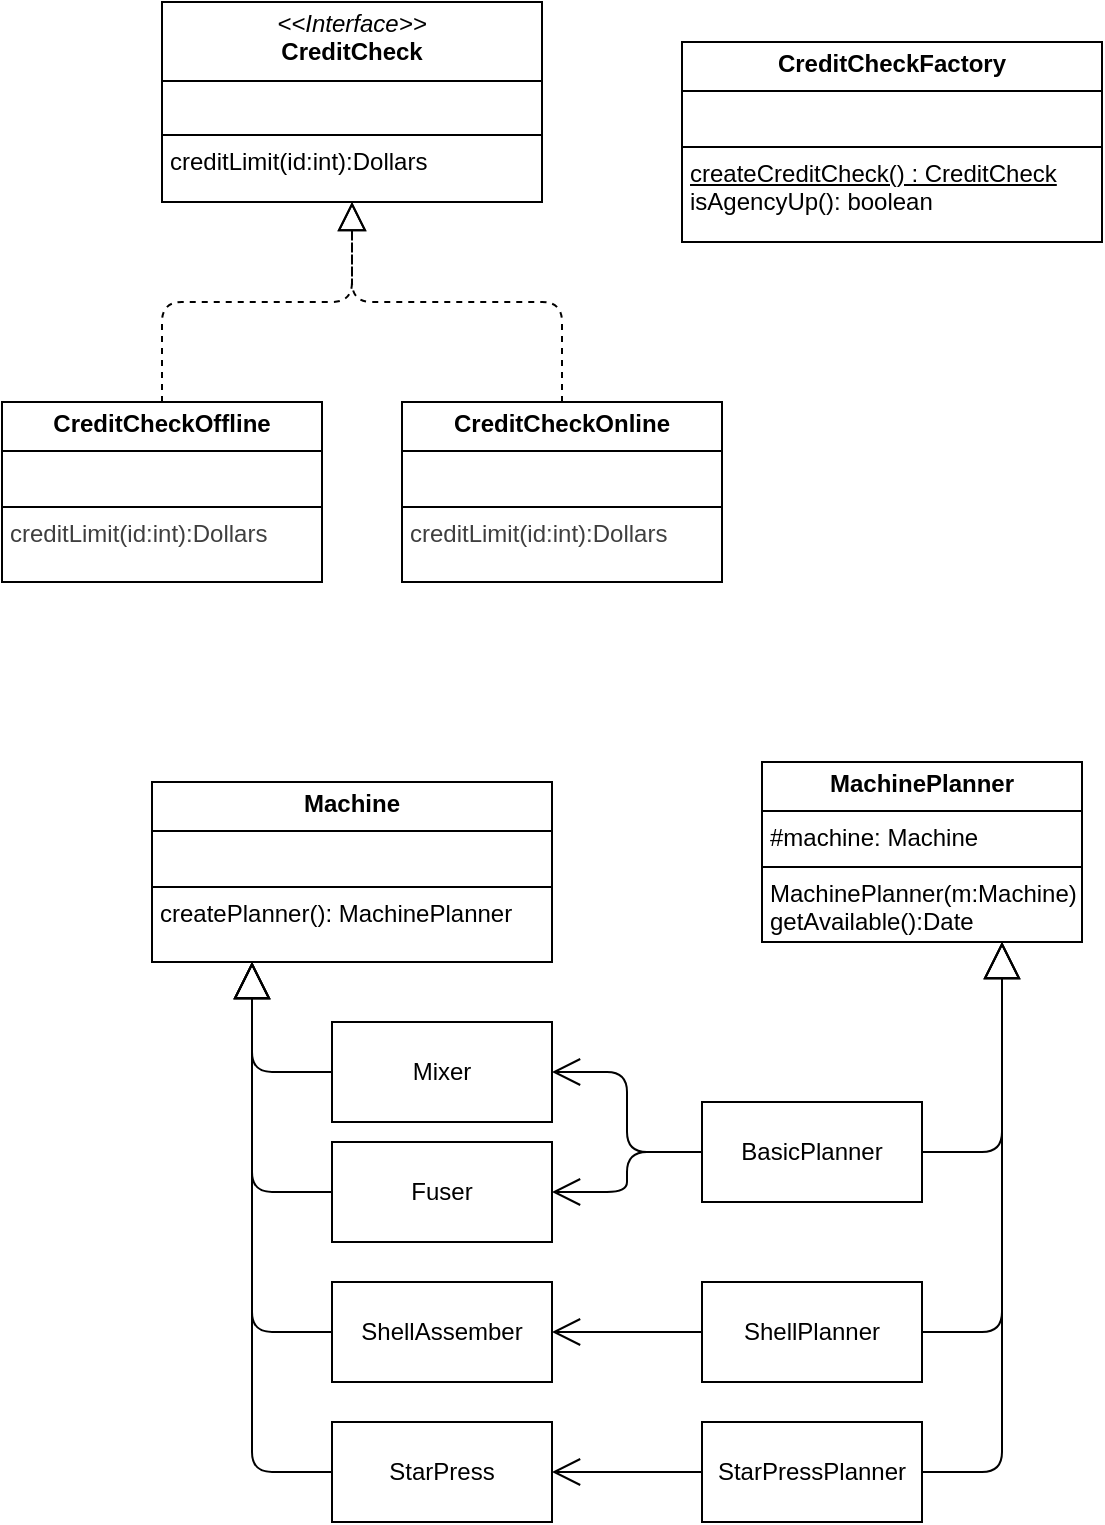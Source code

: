 <mxfile>
    <diagram id="4_o-ydI5CR8jNkPa3XcY" name="Page-1">
        <mxGraphModel dx="772" dy="307" grid="1" gridSize="10" guides="1" tooltips="1" connect="1" arrows="1" fold="1" page="1" pageScale="1" pageWidth="850" pageHeight="1100" math="0" shadow="0">
            <root>
                <mxCell id="0"/>
                <mxCell id="1" parent="0"/>
                <mxCell id="2" value="&lt;p style=&quot;margin:0px;margin-top:4px;text-align:center;&quot;&gt;&lt;i&gt;&amp;lt;&amp;lt;Interface&amp;gt;&amp;gt;&lt;/i&gt;&lt;br&gt;&lt;span style=&quot;font-size: 12px;&quot;&gt;&lt;b&gt;CreditCheck&lt;/b&gt;&lt;/span&gt;&lt;/p&gt;&lt;hr size=&quot;1&quot; style=&quot;border-style:solid;&quot;&gt;&lt;p style=&quot;margin:0px;margin-left:4px;&quot;&gt;&lt;br&gt;&lt;/p&gt;&lt;hr size=&quot;1&quot; style=&quot;border-style:solid;&quot;&gt;&lt;p style=&quot;margin:0px;margin-left:4px;&quot;&gt;creditLimit(id:int):Dollars&lt;/p&gt;" style="verticalAlign=top;align=left;overflow=fill;html=1;whiteSpace=wrap;" vertex="1" parent="1">
                    <mxGeometry x="260" y="50" width="190" height="100" as="geometry"/>
                </mxCell>
                <mxCell id="3" value="&lt;p style=&quot;margin:0px;margin-top:4px;text-align:center;&quot;&gt;&lt;span style=&quot;font-size: 12px;&quot;&gt;&lt;b&gt;CreditCheckOffline&lt;/b&gt;&lt;/span&gt;&lt;/p&gt;&lt;hr size=&quot;1&quot; style=&quot;border-style:solid;&quot;&gt;&lt;p style=&quot;margin:0px;margin-left:4px;&quot;&gt;&lt;br&gt;&lt;/p&gt;&lt;hr size=&quot;1&quot; style=&quot;border-style:solid;&quot;&gt;&lt;p style=&quot;margin:0px;margin-left:4px;&quot;&gt;&lt;span style=&quot;color: rgb(63, 63, 63);&quot;&gt;creditLimit(id:int):Dollars&lt;/span&gt;&lt;/p&gt;" style="verticalAlign=top;align=left;overflow=fill;html=1;whiteSpace=wrap;" vertex="1" parent="1">
                    <mxGeometry x="180" y="250" width="160" height="90" as="geometry"/>
                </mxCell>
                <mxCell id="4" value="" style="endArrow=block;dashed=1;endFill=0;endSize=12;html=1;entryX=0.5;entryY=1;entryDx=0;entryDy=0;exitX=0.5;exitY=0;exitDx=0;exitDy=0;edgeStyle=orthogonalEdgeStyle;" edge="1" parent="1" source="3" target="2">
                    <mxGeometry width="160" relative="1" as="geometry">
                        <mxPoint x="180" y="230" as="sourcePoint"/>
                        <mxPoint x="340" y="230" as="targetPoint"/>
                    </mxGeometry>
                </mxCell>
                <mxCell id="5" value="&lt;p style=&quot;margin:0px;margin-top:4px;text-align:center;&quot;&gt;&lt;span style=&quot;font-size: 12px;&quot;&gt;&lt;b&gt;CreditCheckOnline&lt;/b&gt;&lt;/span&gt;&lt;/p&gt;&lt;hr size=&quot;1&quot; style=&quot;border-style:solid;&quot;&gt;&lt;p style=&quot;margin:0px;margin-left:4px;&quot;&gt;&lt;br&gt;&lt;/p&gt;&lt;hr size=&quot;1&quot; style=&quot;border-style:solid;&quot;&gt;&lt;p style=&quot;margin:0px;margin-left:4px;&quot;&gt;&lt;span style=&quot;color: rgb(63, 63, 63);&quot;&gt;creditLimit(id:int):Dollars&lt;/span&gt;&lt;/p&gt;" style="verticalAlign=top;align=left;overflow=fill;html=1;whiteSpace=wrap;" vertex="1" parent="1">
                    <mxGeometry x="380" y="250" width="160" height="90" as="geometry"/>
                </mxCell>
                <mxCell id="6" value="" style="endArrow=block;dashed=1;endFill=0;endSize=12;html=1;exitX=0.5;exitY=0;exitDx=0;exitDy=0;entryX=0.5;entryY=1;entryDx=0;entryDy=0;edgeStyle=orthogonalEdgeStyle;" edge="1" parent="1" source="5" target="2">
                    <mxGeometry width="160" relative="1" as="geometry">
                        <mxPoint x="270" y="260" as="sourcePoint"/>
                        <mxPoint x="300" y="160" as="targetPoint"/>
                    </mxGeometry>
                </mxCell>
                <mxCell id="7" value="&lt;p style=&quot;margin:0px;margin-top:4px;text-align:center;&quot;&gt;&lt;span style=&quot;font-size: 12px;&quot;&gt;&lt;b&gt;CreditCheckFactory&lt;/b&gt;&lt;/span&gt;&lt;/p&gt;&lt;hr size=&quot;1&quot; style=&quot;border-style:solid;&quot;&gt;&lt;p style=&quot;margin:0px;margin-left:4px;&quot;&gt;&lt;u&gt;&lt;br&gt;&lt;/u&gt;&lt;/p&gt;&lt;hr size=&quot;1&quot; style=&quot;border-style:solid;&quot;&gt;&lt;p style=&quot;margin:0px;margin-left:4px;&quot;&gt;&lt;u&gt;createCreditCheck() :&amp;nbsp;CreditCheck&lt;/u&gt;&lt;/p&gt;&lt;p style=&quot;margin:0px;margin-left:4px;&quot;&gt;isAgencyUp(): boolean&lt;/p&gt;" style="verticalAlign=top;align=left;overflow=fill;html=1;whiteSpace=wrap;" vertex="1" parent="1">
                    <mxGeometry x="520" y="70" width="210" height="100" as="geometry"/>
                </mxCell>
                <mxCell id="8" value="&lt;p style=&quot;margin:0px;margin-top:4px;text-align:center;&quot;&gt;&lt;b&gt;Machine&lt;/b&gt;&lt;/p&gt;&lt;hr size=&quot;1&quot; style=&quot;border-style:solid;&quot;&gt;&lt;p style=&quot;margin:0px;margin-left:4px;&quot;&gt;&lt;br&gt;&lt;/p&gt;&lt;hr size=&quot;1&quot; style=&quot;border-style:solid;&quot;&gt;&lt;p style=&quot;margin:0px;margin-left:4px;&quot;&gt;createPlanner(): MachinePlanner&amp;nbsp;&lt;/p&gt;" style="verticalAlign=top;align=left;overflow=fill;html=1;whiteSpace=wrap;" vertex="1" parent="1">
                    <mxGeometry x="255" y="440" width="200" height="90" as="geometry"/>
                </mxCell>
                <mxCell id="9" value="Mixer" style="html=1;whiteSpace=wrap;" vertex="1" parent="1">
                    <mxGeometry x="345" y="560" width="110" height="50" as="geometry"/>
                </mxCell>
                <mxCell id="10" value="Fuser" style="html=1;whiteSpace=wrap;" vertex="1" parent="1">
                    <mxGeometry x="345" y="620" width="110" height="50" as="geometry"/>
                </mxCell>
                <mxCell id="11" value="ShellAssember" style="html=1;whiteSpace=wrap;" vertex="1" parent="1">
                    <mxGeometry x="345" y="690" width="110" height="50" as="geometry"/>
                </mxCell>
                <mxCell id="12" value="&lt;span style=&quot;color: rgb(0, 0, 0);&quot;&gt;StarPress&lt;/span&gt;" style="html=1;whiteSpace=wrap;" vertex="1" parent="1">
                    <mxGeometry x="345" y="760" width="110" height="50" as="geometry"/>
                </mxCell>
                <mxCell id="13" value="" style="endArrow=block;endSize=16;endFill=0;html=1;entryX=0.25;entryY=1;entryDx=0;entryDy=0;exitX=0;exitY=0.5;exitDx=0;exitDy=0;edgeStyle=orthogonalEdgeStyle;" edge="1" parent="1" source="9" target="8">
                    <mxGeometry width="160" relative="1" as="geometry">
                        <mxPoint x="350" y="590" as="sourcePoint"/>
                        <mxPoint x="590" y="710" as="targetPoint"/>
                    </mxGeometry>
                </mxCell>
                <mxCell id="14" value="" style="endArrow=block;endSize=16;endFill=0;html=1;entryX=0.25;entryY=1;entryDx=0;entryDy=0;exitX=0;exitY=0.5;exitDx=0;exitDy=0;edgeStyle=orthogonalEdgeStyle;" edge="1" parent="1" source="10" target="8">
                    <mxGeometry width="160" relative="1" as="geometry">
                        <mxPoint x="340" y="655" as="sourcePoint"/>
                        <mxPoint x="300" y="600" as="targetPoint"/>
                    </mxGeometry>
                </mxCell>
                <mxCell id="15" value="" style="endArrow=block;endSize=16;endFill=0;html=1;exitX=0;exitY=0.5;exitDx=0;exitDy=0;entryX=0.25;entryY=1;entryDx=0;entryDy=0;edgeStyle=orthogonalEdgeStyle;" edge="1" parent="1" source="11" target="8">
                    <mxGeometry width="160" relative="1" as="geometry">
                        <mxPoint x="340" y="725" as="sourcePoint"/>
                        <mxPoint x="260" y="580" as="targetPoint"/>
                    </mxGeometry>
                </mxCell>
                <mxCell id="16" value="" style="endArrow=block;endSize=16;endFill=0;html=1;exitX=0;exitY=0.5;exitDx=0;exitDy=0;entryX=0.25;entryY=1;entryDx=0;entryDy=0;edgeStyle=orthogonalEdgeStyle;" edge="1" parent="1" source="12" target="8">
                    <mxGeometry width="160" relative="1" as="geometry">
                        <mxPoint x="320" y="765" as="sourcePoint"/>
                        <mxPoint x="280" y="580" as="targetPoint"/>
                    </mxGeometry>
                </mxCell>
                <mxCell id="17" value="&lt;p style=&quot;margin:0px;margin-top:4px;text-align:center;&quot;&gt;&lt;b&gt;MachinePlanner&lt;/b&gt;&lt;/p&gt;&lt;hr size=&quot;1&quot; style=&quot;border-style:solid;&quot;&gt;&lt;p style=&quot;margin:0px;margin-left:4px;&quot;&gt;#machine: Machine&lt;/p&gt;&lt;hr size=&quot;1&quot; style=&quot;border-style:solid;&quot;&gt;&lt;p style=&quot;margin:0px;margin-left:4px;&quot;&gt;MachinePlanner(m:Machine)&lt;/p&gt;&lt;p style=&quot;margin:0px;margin-left:4px;&quot;&gt;getAvailable():Date&lt;/p&gt;" style="verticalAlign=top;align=left;overflow=fill;html=1;whiteSpace=wrap;" vertex="1" parent="1">
                    <mxGeometry x="560" y="430" width="160" height="90" as="geometry"/>
                </mxCell>
                <mxCell id="18" value="BasicPlanner" style="html=1;whiteSpace=wrap;" vertex="1" parent="1">
                    <mxGeometry x="530" y="600" width="110" height="50" as="geometry"/>
                </mxCell>
                <mxCell id="19" value="ShellPlanner" style="html=1;whiteSpace=wrap;" vertex="1" parent="1">
                    <mxGeometry x="530" y="690" width="110" height="50" as="geometry"/>
                </mxCell>
                <mxCell id="20" value="StarPressPlanner" style="html=1;whiteSpace=wrap;" vertex="1" parent="1">
                    <mxGeometry x="530" y="760" width="110" height="50" as="geometry"/>
                </mxCell>
                <mxCell id="21" value="" style="endArrow=block;endSize=16;endFill=0;html=1;entryX=0.75;entryY=1;entryDx=0;entryDy=0;exitX=1;exitY=0.5;exitDx=0;exitDy=0;edgeStyle=orthogonalEdgeStyle;" edge="1" parent="1" source="18" target="17">
                    <mxGeometry width="160" relative="1" as="geometry">
                        <mxPoint x="680" y="600" as="sourcePoint"/>
                        <mxPoint x="790" y="590" as="targetPoint"/>
                    </mxGeometry>
                </mxCell>
                <mxCell id="22" value="" style="endArrow=block;endSize=16;endFill=0;html=1;entryX=0.75;entryY=1;entryDx=0;entryDy=0;exitX=1;exitY=0.5;exitDx=0;exitDy=0;edgeStyle=orthogonalEdgeStyle;" edge="1" parent="1" source="19" target="17">
                    <mxGeometry width="160" relative="1" as="geometry">
                        <mxPoint x="680" y="620" as="sourcePoint"/>
                        <mxPoint x="695" y="565" as="targetPoint"/>
                    </mxGeometry>
                </mxCell>
                <mxCell id="23" value="" style="endArrow=block;endSize=16;endFill=0;html=1;entryX=0.75;entryY=1;entryDx=0;entryDy=0;exitX=1;exitY=0.5;exitDx=0;exitDy=0;edgeStyle=orthogonalEdgeStyle;" edge="1" parent="1" source="20" target="17">
                    <mxGeometry width="160" relative="1" as="geometry">
                        <mxPoint x="670" y="685" as="sourcePoint"/>
                        <mxPoint x="685" y="570" as="targetPoint"/>
                    </mxGeometry>
                </mxCell>
                <mxCell id="24" value="" style="endArrow=open;endFill=1;endSize=12;html=1;exitX=0;exitY=0.5;exitDx=0;exitDy=0;entryX=1;entryY=0.5;entryDx=0;entryDy=0;edgeStyle=orthogonalEdgeStyle;" edge="1" parent="1" source="18" target="9">
                    <mxGeometry width="160" relative="1" as="geometry">
                        <mxPoint x="460" y="690" as="sourcePoint"/>
                        <mxPoint x="480" y="590" as="targetPoint"/>
                    </mxGeometry>
                </mxCell>
                <mxCell id="25" value="" style="endArrow=open;endFill=1;endSize=12;html=1;exitX=0;exitY=0.5;exitDx=0;exitDy=0;entryX=1;entryY=0.5;entryDx=0;entryDy=0;edgeStyle=orthogonalEdgeStyle;" edge="1" parent="1" source="18" target="10">
                    <mxGeometry width="160" relative="1" as="geometry">
                        <mxPoint x="525" y="670" as="sourcePoint"/>
                        <mxPoint x="450" y="630" as="targetPoint"/>
                    </mxGeometry>
                </mxCell>
                <mxCell id="26" value="" style="endArrow=open;endFill=1;endSize=12;html=1;entryX=1;entryY=0.5;entryDx=0;entryDy=0;exitX=0;exitY=0.5;exitDx=0;exitDy=0;" edge="1" parent="1" source="19" target="11">
                    <mxGeometry width="160" relative="1" as="geometry">
                        <mxPoint x="490" y="700" as="sourcePoint"/>
                        <mxPoint x="650" y="700" as="targetPoint"/>
                    </mxGeometry>
                </mxCell>
                <mxCell id="27" value="" style="endArrow=open;endFill=1;endSize=12;html=1;entryX=1;entryY=0.5;entryDx=0;entryDy=0;exitX=0;exitY=0.5;exitDx=0;exitDy=0;" edge="1" parent="1" source="20" target="12">
                    <mxGeometry width="160" relative="1" as="geometry">
                        <mxPoint x="540" y="780" as="sourcePoint"/>
                        <mxPoint x="465" y="790" as="targetPoint"/>
                    </mxGeometry>
                </mxCell>
            </root>
        </mxGraphModel>
    </diagram>
</mxfile>